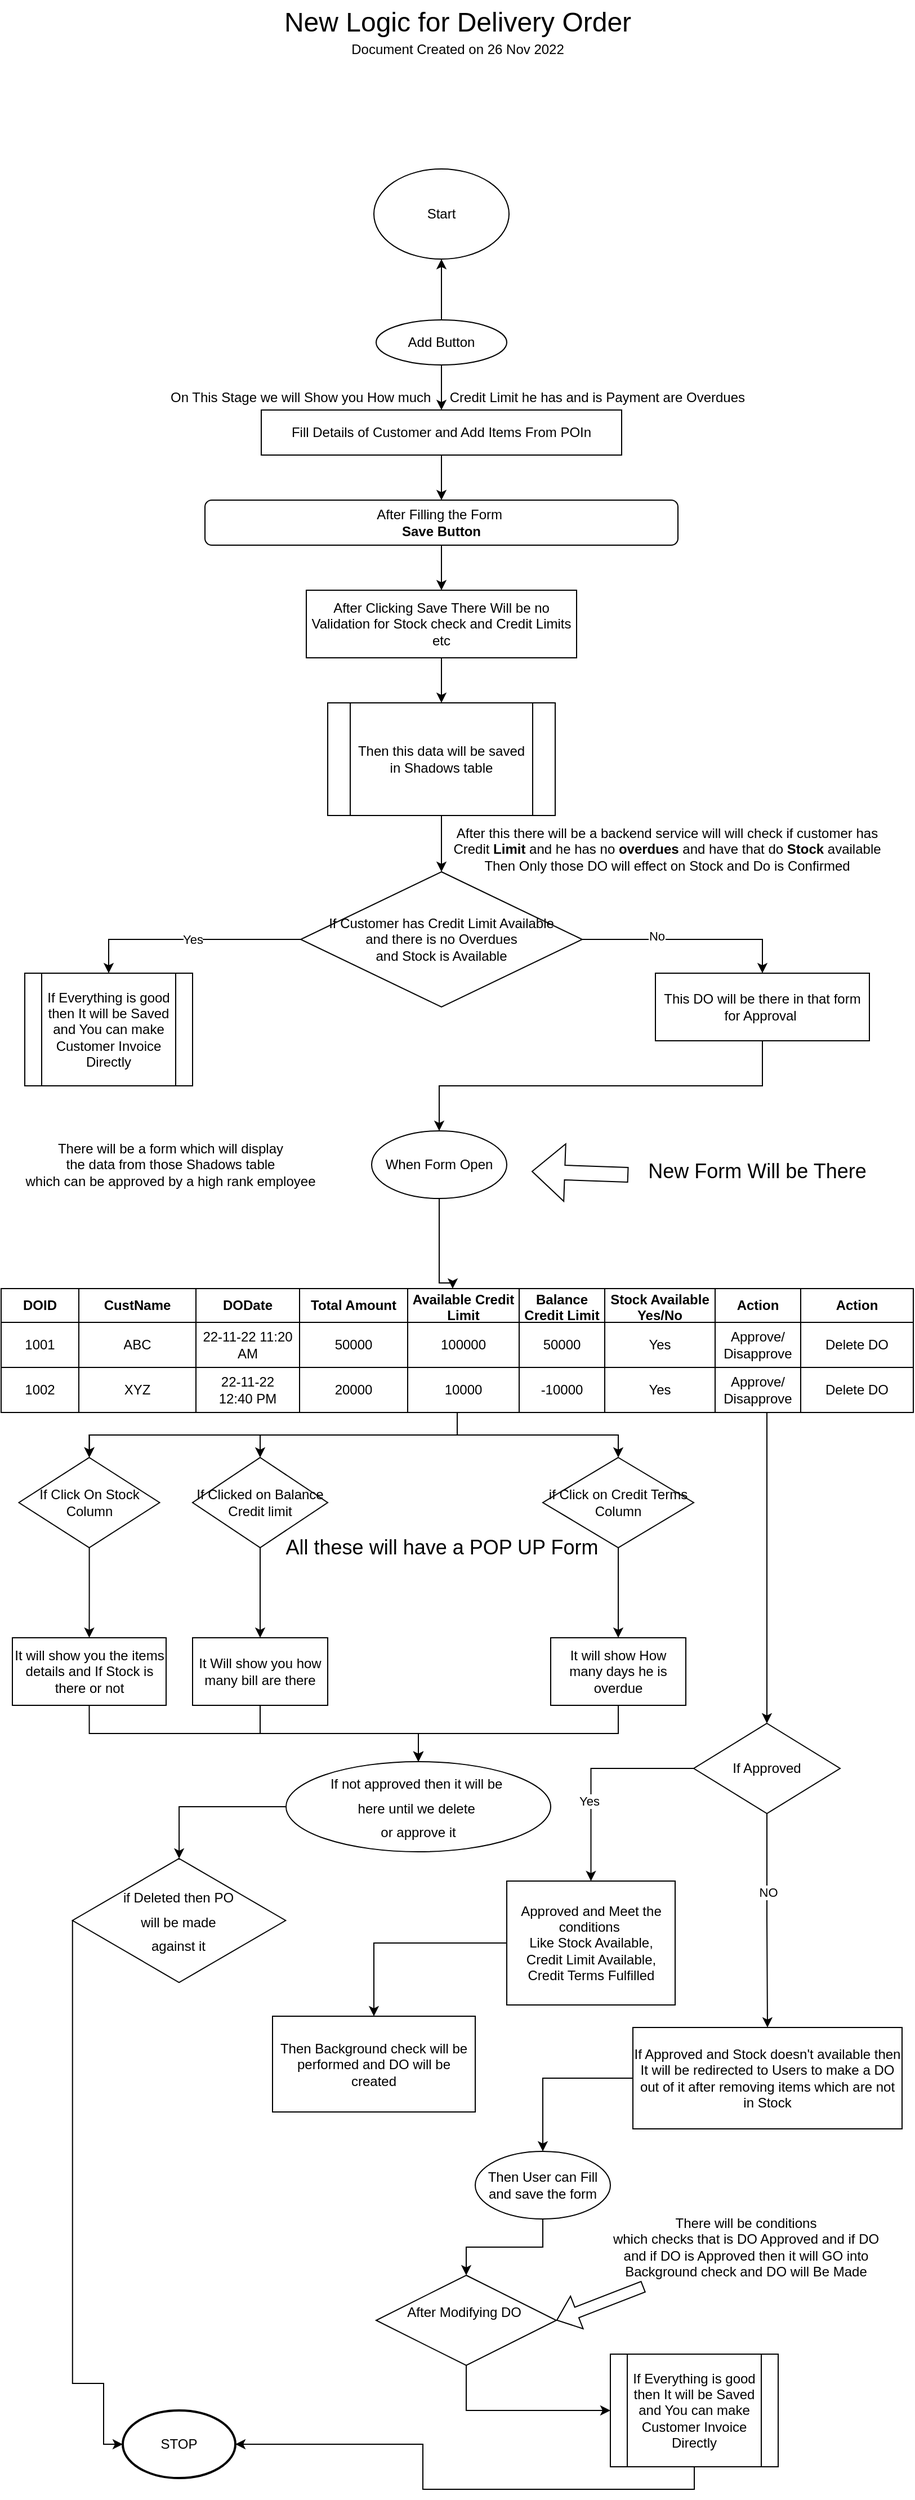 <mxfile version="20.6.0" type="github">
  <diagram id="pmyvJYctkSqaA1s6qdmt" name="Page-1">
    <mxGraphModel dx="1108" dy="403" grid="1" gridSize="10" guides="1" tooltips="1" connect="1" arrows="1" fold="1" page="1" pageScale="1" pageWidth="827" pageHeight="1169" math="0" shadow="0">
      <root>
        <mxCell id="0" />
        <mxCell id="1" parent="0" />
        <mxCell id="fpoYQwEQuOkwDuQ0j5TA-3" value="" style="edgeStyle=orthogonalEdgeStyle;rounded=0;orthogonalLoop=1;jettySize=auto;html=1;" parent="1" source="fpoYQwEQuOkwDuQ0j5TA-1" target="fpoYQwEQuOkwDuQ0j5TA-2" edge="1">
          <mxGeometry relative="1" as="geometry" />
        </mxCell>
        <mxCell id="hO3E_pkQ_Gj8X8JqqKmg-11" style="edgeStyle=orthogonalEdgeStyle;rounded=0;orthogonalLoop=1;jettySize=auto;html=1;exitX=0.5;exitY=0;exitDx=0;exitDy=0;" parent="1" source="fpoYQwEQuOkwDuQ0j5TA-1" target="hO3E_pkQ_Gj8X8JqqKmg-12" edge="1">
          <mxGeometry relative="1" as="geometry">
            <mxPoint x="400" y="250" as="targetPoint" />
          </mxGeometry>
        </mxCell>
        <mxCell id="fpoYQwEQuOkwDuQ0j5TA-1" value="Add Button" style="ellipse;whiteSpace=wrap;html=1;" parent="1" vertex="1">
          <mxGeometry x="342" y="344" width="116" height="40" as="geometry" />
        </mxCell>
        <mxCell id="fpoYQwEQuOkwDuQ0j5TA-7" value="" style="edgeStyle=orthogonalEdgeStyle;rounded=0;orthogonalLoop=1;jettySize=auto;html=1;" parent="1" source="fpoYQwEQuOkwDuQ0j5TA-2" target="fpoYQwEQuOkwDuQ0j5TA-6" edge="1">
          <mxGeometry relative="1" as="geometry" />
        </mxCell>
        <mxCell id="fpoYQwEQuOkwDuQ0j5TA-2" value="Fill Details of Customer and Add Items From POIn" style="whiteSpace=wrap;html=1;" parent="1" vertex="1">
          <mxGeometry x="240" y="424" width="320" height="40" as="geometry" />
        </mxCell>
        <mxCell id="fpoYQwEQuOkwDuQ0j5TA-4" value="On This Stage we will Show you How much&amp;nbsp; &amp;nbsp; &amp;nbsp;Credit Limit he has and is Payment are Overdues" style="text;html=1;align=center;verticalAlign=middle;resizable=0;points=[];autosize=1;strokeColor=none;fillColor=none;" parent="1" vertex="1">
          <mxGeometry x="149" y="398" width="530" height="30" as="geometry" />
        </mxCell>
        <mxCell id="fpoYQwEQuOkwDuQ0j5TA-11" style="edgeStyle=orthogonalEdgeStyle;rounded=0;orthogonalLoop=1;jettySize=auto;html=1;exitX=0.5;exitY=1;exitDx=0;exitDy=0;" parent="1" source="fpoYQwEQuOkwDuQ0j5TA-6" target="fpoYQwEQuOkwDuQ0j5TA-10" edge="1">
          <mxGeometry relative="1" as="geometry" />
        </mxCell>
        <mxCell id="fpoYQwEQuOkwDuQ0j5TA-6" value="After Filling the Form&amp;nbsp;&lt;br&gt;&lt;b&gt;Save Button&lt;/b&gt;" style="rounded=1;whiteSpace=wrap;html=1;" parent="1" vertex="1">
          <mxGeometry x="190" y="504" width="420" height="40" as="geometry" />
        </mxCell>
        <mxCell id="fpoYQwEQuOkwDuQ0j5TA-13" style="edgeStyle=orthogonalEdgeStyle;rounded=0;orthogonalLoop=1;jettySize=auto;html=1;exitX=0.5;exitY=1;exitDx=0;exitDy=0;entryX=0.5;entryY=0;entryDx=0;entryDy=0;" parent="1" source="fpoYQwEQuOkwDuQ0j5TA-10" target="fpoYQwEQuOkwDuQ0j5TA-12" edge="1">
          <mxGeometry relative="1" as="geometry" />
        </mxCell>
        <mxCell id="fpoYQwEQuOkwDuQ0j5TA-10" value="After Clicking Save There Will be no Validation for Stock check and Credit Limits etc" style="rounded=0;whiteSpace=wrap;html=1;" parent="1" vertex="1">
          <mxGeometry x="280" y="584" width="240" height="60" as="geometry" />
        </mxCell>
        <mxCell id="fpoYQwEQuOkwDuQ0j5TA-15" value="" style="edgeStyle=orthogonalEdgeStyle;rounded=0;orthogonalLoop=1;jettySize=auto;html=1;" parent="1" source="fpoYQwEQuOkwDuQ0j5TA-12" target="fpoYQwEQuOkwDuQ0j5TA-14" edge="1">
          <mxGeometry relative="1" as="geometry" />
        </mxCell>
        <mxCell id="fpoYQwEQuOkwDuQ0j5TA-12" value="Then this data will be saved in Shadows table" style="shape=process;whiteSpace=wrap;html=1;backgroundOutline=1;" parent="1" vertex="1">
          <mxGeometry x="299" y="684" width="202" height="100" as="geometry" />
        </mxCell>
        <mxCell id="fpoYQwEQuOkwDuQ0j5TA-19" value="" style="edgeStyle=orthogonalEdgeStyle;rounded=0;orthogonalLoop=1;jettySize=auto;html=1;entryX=0.5;entryY=0;entryDx=0;entryDy=0;" parent="1" source="fpoYQwEQuOkwDuQ0j5TA-14" target="fpoYQwEQuOkwDuQ0j5TA-18" edge="1">
          <mxGeometry relative="1" as="geometry" />
        </mxCell>
        <mxCell id="fpoYQwEQuOkwDuQ0j5TA-20" value="No" style="edgeLabel;html=1;align=center;verticalAlign=middle;resizable=0;points=[];" parent="fpoYQwEQuOkwDuQ0j5TA-19" vertex="1" connectable="0">
          <mxGeometry x="-0.305" y="3" relative="1" as="geometry">
            <mxPoint as="offset" />
          </mxGeometry>
        </mxCell>
        <mxCell id="fpoYQwEQuOkwDuQ0j5TA-22" value="" style="edgeStyle=orthogonalEdgeStyle;rounded=0;orthogonalLoop=1;jettySize=auto;html=1;entryX=0.5;entryY=0;entryDx=0;entryDy=0;" parent="1" source="fpoYQwEQuOkwDuQ0j5TA-14" target="hO3E_pkQ_Gj8X8JqqKmg-2" edge="1">
          <mxGeometry relative="1" as="geometry">
            <mxPoint x="125" y="924" as="targetPoint" />
          </mxGeometry>
        </mxCell>
        <mxCell id="fpoYQwEQuOkwDuQ0j5TA-23" value="Yes" style="edgeLabel;html=1;align=center;verticalAlign=middle;resizable=0;points=[];" parent="fpoYQwEQuOkwDuQ0j5TA-22" vertex="1" connectable="0">
          <mxGeometry x="-0.044" relative="1" as="geometry">
            <mxPoint as="offset" />
          </mxGeometry>
        </mxCell>
        <mxCell id="fpoYQwEQuOkwDuQ0j5TA-14" value="If Customer has Credit Limit Available&lt;br&gt;and there is no Overdues&lt;br&gt;and Stock is Available" style="rhombus;whiteSpace=wrap;html=1;" parent="1" vertex="1">
          <mxGeometry x="275" y="834" width="250" height="120" as="geometry" />
        </mxCell>
        <mxCell id="fpoYQwEQuOkwDuQ0j5TA-16" value="After this there will be a backend service will will check if customer has &lt;br&gt;Credit &lt;b&gt;Limit &lt;/b&gt;and he has no &lt;b&gt;overdues &lt;/b&gt;and have that do &lt;b&gt;Stock &lt;/b&gt;available&lt;br&gt;Then Only those DO will effect on Stock and Do is Confirmed" style="text;html=1;align=center;verticalAlign=middle;resizable=0;points=[];autosize=1;strokeColor=none;fillColor=none;" parent="1" vertex="1">
          <mxGeometry x="400" y="784" width="400" height="60" as="geometry" />
        </mxCell>
        <mxCell id="fpoYQwEQuOkwDuQ0j5TA-25" value="" style="edgeStyle=orthogonalEdgeStyle;rounded=0;orthogonalLoop=1;jettySize=auto;html=1;exitX=0.5;exitY=1;exitDx=0;exitDy=0;" parent="1" source="fpoYQwEQuOkwDuQ0j5TA-18" target="fpoYQwEQuOkwDuQ0j5TA-24" edge="1">
          <mxGeometry relative="1" as="geometry">
            <Array as="points">
              <mxPoint x="685" y="1024" />
              <mxPoint x="398" y="1024" />
            </Array>
          </mxGeometry>
        </mxCell>
        <mxCell id="fpoYQwEQuOkwDuQ0j5TA-18" value="This DO will be there in that form&lt;br&gt;for Approval&amp;nbsp;" style="whiteSpace=wrap;html=1;" parent="1" vertex="1">
          <mxGeometry x="590" y="924" width="190" height="60" as="geometry" />
        </mxCell>
        <mxCell id="fpoYQwEQuOkwDuQ0j5TA-62" style="edgeStyle=orthogonalEdgeStyle;rounded=0;orthogonalLoop=1;jettySize=auto;html=1;exitX=0.5;exitY=1;exitDx=0;exitDy=0;entryX=0.495;entryY=0;entryDx=0;entryDy=0;entryPerimeter=0;" parent="1" source="fpoYQwEQuOkwDuQ0j5TA-24" target="fpoYQwEQuOkwDuQ0j5TA-28" edge="1">
          <mxGeometry relative="1" as="geometry">
            <Array as="points">
              <mxPoint x="398" y="1199" />
              <mxPoint x="410" y="1199" />
            </Array>
          </mxGeometry>
        </mxCell>
        <mxCell id="fpoYQwEQuOkwDuQ0j5TA-24" value="When Form Open" style="ellipse;whiteSpace=wrap;html=1;" parent="1" vertex="1">
          <mxGeometry x="338" y="1064" width="120" height="60" as="geometry" />
        </mxCell>
        <mxCell id="fpoYQwEQuOkwDuQ0j5TA-26" value="There will be a form which will display&lt;br&gt;the data from those Shadows table&lt;br&gt;which can be approved by a high rank employee" style="text;html=1;align=center;verticalAlign=middle;resizable=0;points=[];autosize=1;strokeColor=none;fillColor=none;" parent="1" vertex="1">
          <mxGeometry x="19" y="1064" width="280" height="60" as="geometry" />
        </mxCell>
        <mxCell id="fpoYQwEQuOkwDuQ0j5TA-68" value="" style="edgeStyle=orthogonalEdgeStyle;rounded=0;orthogonalLoop=1;jettySize=auto;html=1;fontSize=14;" parent="1" source="fpoYQwEQuOkwDuQ0j5TA-27" target="fpoYQwEQuOkwDuQ0j5TA-67" edge="1">
          <mxGeometry relative="1" as="geometry" />
        </mxCell>
        <mxCell id="fpoYQwEQuOkwDuQ0j5TA-71" value="" style="edgeStyle=orthogonalEdgeStyle;rounded=0;orthogonalLoop=1;jettySize=auto;html=1;fontSize=14;" parent="1" source="fpoYQwEQuOkwDuQ0j5TA-27" target="fpoYQwEQuOkwDuQ0j5TA-67" edge="1">
          <mxGeometry relative="1" as="geometry" />
        </mxCell>
        <mxCell id="fpoYQwEQuOkwDuQ0j5TA-73" value="" style="edgeStyle=orthogonalEdgeStyle;rounded=0;orthogonalLoop=1;jettySize=auto;html=1;fontSize=14;" parent="1" source="fpoYQwEQuOkwDuQ0j5TA-27" target="fpoYQwEQuOkwDuQ0j5TA-72" edge="1">
          <mxGeometry relative="1" as="geometry" />
        </mxCell>
        <mxCell id="fpoYQwEQuOkwDuQ0j5TA-77" value="" style="edgeStyle=orthogonalEdgeStyle;rounded=0;orthogonalLoop=1;jettySize=auto;html=1;fontSize=14;" parent="1" source="fpoYQwEQuOkwDuQ0j5TA-27" target="fpoYQwEQuOkwDuQ0j5TA-76" edge="1">
          <mxGeometry relative="1" as="geometry" />
        </mxCell>
        <mxCell id="fpoYQwEQuOkwDuQ0j5TA-27" value="" style="shape=table;startSize=0;container=1;collapsible=0;childLayout=tableLayout;" parent="1" vertex="1">
          <mxGeometry x="9" y="1204" width="810" height="110" as="geometry" />
        </mxCell>
        <mxCell id="fpoYQwEQuOkwDuQ0j5TA-28" value="" style="shape=tableRow;horizontal=0;startSize=0;swimlaneHead=0;swimlaneBody=0;top=0;left=0;bottom=0;right=0;collapsible=0;dropTarget=0;fillColor=none;points=[[0,0.5],[1,0.5]];portConstraint=eastwest;" parent="fpoYQwEQuOkwDuQ0j5TA-27" vertex="1">
          <mxGeometry width="810" height="30" as="geometry" />
        </mxCell>
        <mxCell id="fpoYQwEQuOkwDuQ0j5TA-29" value="DOID" style="shape=partialRectangle;html=1;whiteSpace=wrap;connectable=0;overflow=hidden;fillColor=none;top=0;left=0;bottom=0;right=0;pointerEvents=1;fontStyle=1;fontSize=12;horizontal=1;labelBackgroundColor=none;fontColor=#000000;" parent="fpoYQwEQuOkwDuQ0j5TA-28" vertex="1">
          <mxGeometry width="69" height="30" as="geometry">
            <mxRectangle width="69" height="30" as="alternateBounds" />
          </mxGeometry>
        </mxCell>
        <mxCell id="fpoYQwEQuOkwDuQ0j5TA-30" value="CustName" style="shape=partialRectangle;html=1;whiteSpace=wrap;connectable=0;overflow=hidden;fillColor=none;top=0;left=0;bottom=0;right=0;pointerEvents=1;fontStyle=1;fontSize=12;horizontal=1;labelBackgroundColor=none;fontColor=#000000;" parent="fpoYQwEQuOkwDuQ0j5TA-28" vertex="1">
          <mxGeometry x="69" width="104" height="30" as="geometry">
            <mxRectangle width="104" height="30" as="alternateBounds" />
          </mxGeometry>
        </mxCell>
        <mxCell id="fpoYQwEQuOkwDuQ0j5TA-31" value="DODate" style="shape=partialRectangle;html=1;whiteSpace=wrap;connectable=0;overflow=hidden;fillColor=none;top=0;left=0;bottom=0;right=0;pointerEvents=1;fontStyle=1;fontSize=12;horizontal=1;labelBackgroundColor=none;fontColor=#000000;" parent="fpoYQwEQuOkwDuQ0j5TA-28" vertex="1">
          <mxGeometry x="173" width="92" height="30" as="geometry">
            <mxRectangle width="92" height="30" as="alternateBounds" />
          </mxGeometry>
        </mxCell>
        <mxCell id="fpoYQwEQuOkwDuQ0j5TA-32" value="Total Amount" style="shape=partialRectangle;html=1;whiteSpace=wrap;connectable=0;overflow=hidden;fillColor=none;top=0;left=0;bottom=0;right=0;pointerEvents=1;fontStyle=1;fontSize=12;horizontal=1;labelBackgroundColor=none;fontColor=#000000;" parent="fpoYQwEQuOkwDuQ0j5TA-28" vertex="1">
          <mxGeometry x="265" width="96" height="30" as="geometry">
            <mxRectangle width="96" height="30" as="alternateBounds" />
          </mxGeometry>
        </mxCell>
        <mxCell id="fpoYQwEQuOkwDuQ0j5TA-33" value="Available Credit Limit" style="shape=partialRectangle;html=1;whiteSpace=wrap;connectable=0;overflow=hidden;fillColor=none;top=0;left=0;bottom=0;right=0;pointerEvents=1;fontStyle=1;fontSize=12;horizontal=1;labelBackgroundColor=none;fontColor=#000000;" parent="fpoYQwEQuOkwDuQ0j5TA-28" vertex="1">
          <mxGeometry x="361" width="99" height="30" as="geometry">
            <mxRectangle width="99" height="30" as="alternateBounds" />
          </mxGeometry>
        </mxCell>
        <mxCell id="fpoYQwEQuOkwDuQ0j5TA-34" value="Balance Credit Limit" style="shape=partialRectangle;html=1;whiteSpace=wrap;connectable=0;overflow=hidden;fillColor=none;top=0;left=0;bottom=0;right=0;pointerEvents=1;fontStyle=1;fontSize=12;horizontal=1;labelBackgroundColor=none;fontColor=#000000;" parent="fpoYQwEQuOkwDuQ0j5TA-28" vertex="1">
          <mxGeometry x="460" width="76" height="30" as="geometry">
            <mxRectangle width="76" height="30" as="alternateBounds" />
          </mxGeometry>
        </mxCell>
        <mxCell id="fpoYQwEQuOkwDuQ0j5TA-35" value="Stock Available&lt;br&gt;Yes/No" style="shape=partialRectangle;html=1;whiteSpace=wrap;connectable=0;overflow=hidden;fillColor=none;top=0;left=0;bottom=0;right=0;pointerEvents=1;fontStyle=1;fontSize=12;horizontal=1;labelBackgroundColor=none;fontColor=#000000;" parent="fpoYQwEQuOkwDuQ0j5TA-28" vertex="1">
          <mxGeometry x="536" width="98" height="30" as="geometry">
            <mxRectangle width="98" height="30" as="alternateBounds" />
          </mxGeometry>
        </mxCell>
        <mxCell id="fpoYQwEQuOkwDuQ0j5TA-36" value="Action" style="shape=partialRectangle;html=1;whiteSpace=wrap;connectable=0;overflow=hidden;fillColor=none;top=0;left=0;bottom=0;right=0;pointerEvents=1;fontStyle=1;fontSize=12;horizontal=1;labelBackgroundColor=none;fontColor=#000000;" parent="fpoYQwEQuOkwDuQ0j5TA-28" vertex="1">
          <mxGeometry x="634" width="76" height="30" as="geometry">
            <mxRectangle width="76" height="30" as="alternateBounds" />
          </mxGeometry>
        </mxCell>
        <mxCell id="fpoYQwEQuOkwDuQ0j5TA-59" value="Action" style="shape=partialRectangle;html=1;whiteSpace=wrap;connectable=0;overflow=hidden;fillColor=none;top=0;left=0;bottom=0;right=0;pointerEvents=1;fontStyle=1;fontSize=12;horizontal=1;labelBackgroundColor=none;fontColor=#000000;" parent="fpoYQwEQuOkwDuQ0j5TA-28" vertex="1">
          <mxGeometry x="710" width="100" height="30" as="geometry">
            <mxRectangle width="100" height="30" as="alternateBounds" />
          </mxGeometry>
        </mxCell>
        <mxCell id="fpoYQwEQuOkwDuQ0j5TA-37" value="" style="shape=tableRow;horizontal=0;startSize=0;swimlaneHead=0;swimlaneBody=0;top=0;left=0;bottom=0;right=0;collapsible=0;dropTarget=0;fillColor=none;points=[[0,0.5],[1,0.5]];portConstraint=eastwest;" parent="fpoYQwEQuOkwDuQ0j5TA-27" vertex="1">
          <mxGeometry y="30" width="810" height="40" as="geometry" />
        </mxCell>
        <mxCell id="fpoYQwEQuOkwDuQ0j5TA-38" value="1001" style="shape=partialRectangle;html=1;whiteSpace=wrap;connectable=0;overflow=hidden;fillColor=none;top=0;left=0;bottom=0;right=0;pointerEvents=1;" parent="fpoYQwEQuOkwDuQ0j5TA-37" vertex="1">
          <mxGeometry width="69" height="40" as="geometry">
            <mxRectangle width="69" height="40" as="alternateBounds" />
          </mxGeometry>
        </mxCell>
        <mxCell id="fpoYQwEQuOkwDuQ0j5TA-39" value="ABC" style="shape=partialRectangle;html=1;whiteSpace=wrap;connectable=0;overflow=hidden;fillColor=none;top=0;left=0;bottom=0;right=0;pointerEvents=1;" parent="fpoYQwEQuOkwDuQ0j5TA-37" vertex="1">
          <mxGeometry x="69" width="104" height="40" as="geometry">
            <mxRectangle width="104" height="40" as="alternateBounds" />
          </mxGeometry>
        </mxCell>
        <mxCell id="fpoYQwEQuOkwDuQ0j5TA-40" value="22-11-22 11:20 AM" style="shape=partialRectangle;html=1;whiteSpace=wrap;connectable=0;overflow=hidden;fillColor=none;top=0;left=0;bottom=0;right=0;pointerEvents=1;" parent="fpoYQwEQuOkwDuQ0j5TA-37" vertex="1">
          <mxGeometry x="173" width="92" height="40" as="geometry">
            <mxRectangle width="92" height="40" as="alternateBounds" />
          </mxGeometry>
        </mxCell>
        <mxCell id="fpoYQwEQuOkwDuQ0j5TA-41" value="50000" style="shape=partialRectangle;html=1;whiteSpace=wrap;connectable=0;overflow=hidden;fillColor=none;top=0;left=0;bottom=0;right=0;pointerEvents=1;" parent="fpoYQwEQuOkwDuQ0j5TA-37" vertex="1">
          <mxGeometry x="265" width="96" height="40" as="geometry">
            <mxRectangle width="96" height="40" as="alternateBounds" />
          </mxGeometry>
        </mxCell>
        <mxCell id="fpoYQwEQuOkwDuQ0j5TA-42" value="100000" style="shape=partialRectangle;html=1;whiteSpace=wrap;connectable=0;overflow=hidden;fillColor=none;top=0;left=0;bottom=0;right=0;pointerEvents=1;" parent="fpoYQwEQuOkwDuQ0j5TA-37" vertex="1">
          <mxGeometry x="361" width="99" height="40" as="geometry">
            <mxRectangle width="99" height="40" as="alternateBounds" />
          </mxGeometry>
        </mxCell>
        <mxCell id="fpoYQwEQuOkwDuQ0j5TA-43" value="50000" style="shape=partialRectangle;html=1;whiteSpace=wrap;connectable=0;overflow=hidden;fillColor=none;top=0;left=0;bottom=0;right=0;pointerEvents=1;" parent="fpoYQwEQuOkwDuQ0j5TA-37" vertex="1">
          <mxGeometry x="460" width="76" height="40" as="geometry">
            <mxRectangle width="76" height="40" as="alternateBounds" />
          </mxGeometry>
        </mxCell>
        <mxCell id="fpoYQwEQuOkwDuQ0j5TA-44" value="Yes" style="shape=partialRectangle;html=1;whiteSpace=wrap;connectable=0;overflow=hidden;fillColor=none;top=0;left=0;bottom=0;right=0;pointerEvents=1;" parent="fpoYQwEQuOkwDuQ0j5TA-37" vertex="1">
          <mxGeometry x="536" width="98" height="40" as="geometry">
            <mxRectangle width="98" height="40" as="alternateBounds" />
          </mxGeometry>
        </mxCell>
        <mxCell id="fpoYQwEQuOkwDuQ0j5TA-45" value="Approve/&lt;br&gt;Disapprove" style="shape=partialRectangle;html=1;whiteSpace=wrap;connectable=0;overflow=hidden;fillColor=none;top=0;left=0;bottom=0;right=0;pointerEvents=1;" parent="fpoYQwEQuOkwDuQ0j5TA-37" vertex="1">
          <mxGeometry x="634" width="76" height="40" as="geometry">
            <mxRectangle width="76" height="40" as="alternateBounds" />
          </mxGeometry>
        </mxCell>
        <mxCell id="fpoYQwEQuOkwDuQ0j5TA-60" value="Delete DO" style="shape=partialRectangle;html=1;whiteSpace=wrap;connectable=0;overflow=hidden;fillColor=none;top=0;left=0;bottom=0;right=0;pointerEvents=1;" parent="fpoYQwEQuOkwDuQ0j5TA-37" vertex="1">
          <mxGeometry x="710" width="100" height="40" as="geometry">
            <mxRectangle width="100" height="40" as="alternateBounds" />
          </mxGeometry>
        </mxCell>
        <mxCell id="fpoYQwEQuOkwDuQ0j5TA-46" value="" style="shape=tableRow;horizontal=0;startSize=0;swimlaneHead=0;swimlaneBody=0;top=0;left=0;bottom=0;right=0;collapsible=0;dropTarget=0;fillColor=none;points=[[0,0.5],[1,0.5]];portConstraint=eastwest;" parent="fpoYQwEQuOkwDuQ0j5TA-27" vertex="1">
          <mxGeometry y="70" width="810" height="40" as="geometry" />
        </mxCell>
        <mxCell id="fpoYQwEQuOkwDuQ0j5TA-47" value="1002" style="shape=partialRectangle;html=1;whiteSpace=wrap;connectable=0;overflow=hidden;fillColor=none;top=0;left=0;bottom=0;right=0;pointerEvents=1;" parent="fpoYQwEQuOkwDuQ0j5TA-46" vertex="1">
          <mxGeometry width="69" height="40" as="geometry">
            <mxRectangle width="69" height="40" as="alternateBounds" />
          </mxGeometry>
        </mxCell>
        <mxCell id="fpoYQwEQuOkwDuQ0j5TA-48" value="XYZ" style="shape=partialRectangle;html=1;whiteSpace=wrap;connectable=0;overflow=hidden;fillColor=none;top=0;left=0;bottom=0;right=0;pointerEvents=1;" parent="fpoYQwEQuOkwDuQ0j5TA-46" vertex="1">
          <mxGeometry x="69" width="104" height="40" as="geometry">
            <mxRectangle width="104" height="40" as="alternateBounds" />
          </mxGeometry>
        </mxCell>
        <mxCell id="fpoYQwEQuOkwDuQ0j5TA-49" value="22-11-22&lt;br&gt;12:40 PM" style="shape=partialRectangle;html=1;whiteSpace=wrap;connectable=0;overflow=hidden;fillColor=none;top=0;left=0;bottom=0;right=0;pointerEvents=1;" parent="fpoYQwEQuOkwDuQ0j5TA-46" vertex="1">
          <mxGeometry x="173" width="92" height="40" as="geometry">
            <mxRectangle width="92" height="40" as="alternateBounds" />
          </mxGeometry>
        </mxCell>
        <mxCell id="fpoYQwEQuOkwDuQ0j5TA-50" value="20000" style="shape=partialRectangle;html=1;whiteSpace=wrap;connectable=0;overflow=hidden;fillColor=none;top=0;left=0;bottom=0;right=0;pointerEvents=1;" parent="fpoYQwEQuOkwDuQ0j5TA-46" vertex="1">
          <mxGeometry x="265" width="96" height="40" as="geometry">
            <mxRectangle width="96" height="40" as="alternateBounds" />
          </mxGeometry>
        </mxCell>
        <mxCell id="fpoYQwEQuOkwDuQ0j5TA-51" value="10000" style="shape=partialRectangle;html=1;whiteSpace=wrap;connectable=0;overflow=hidden;fillColor=none;top=0;left=0;bottom=0;right=0;pointerEvents=1;" parent="fpoYQwEQuOkwDuQ0j5TA-46" vertex="1">
          <mxGeometry x="361" width="99" height="40" as="geometry">
            <mxRectangle width="99" height="40" as="alternateBounds" />
          </mxGeometry>
        </mxCell>
        <mxCell id="fpoYQwEQuOkwDuQ0j5TA-52" value="-10000" style="shape=partialRectangle;html=1;whiteSpace=wrap;connectable=0;overflow=hidden;fillColor=none;top=0;left=0;bottom=0;right=0;pointerEvents=1;" parent="fpoYQwEQuOkwDuQ0j5TA-46" vertex="1">
          <mxGeometry x="460" width="76" height="40" as="geometry">
            <mxRectangle width="76" height="40" as="alternateBounds" />
          </mxGeometry>
        </mxCell>
        <mxCell id="fpoYQwEQuOkwDuQ0j5TA-53" value="Yes" style="shape=partialRectangle;html=1;whiteSpace=wrap;connectable=0;overflow=hidden;fillColor=none;top=0;left=0;bottom=0;right=0;pointerEvents=1;" parent="fpoYQwEQuOkwDuQ0j5TA-46" vertex="1">
          <mxGeometry x="536" width="98" height="40" as="geometry">
            <mxRectangle width="98" height="40" as="alternateBounds" />
          </mxGeometry>
        </mxCell>
        <mxCell id="fpoYQwEQuOkwDuQ0j5TA-54" value="Approve/&lt;br&gt;Disapprove" style="shape=partialRectangle;html=1;whiteSpace=wrap;connectable=0;overflow=hidden;fillColor=none;top=0;left=0;bottom=0;right=0;pointerEvents=1;" parent="fpoYQwEQuOkwDuQ0j5TA-46" vertex="1">
          <mxGeometry x="634" width="76" height="40" as="geometry">
            <mxRectangle width="76" height="40" as="alternateBounds" />
          </mxGeometry>
        </mxCell>
        <mxCell id="fpoYQwEQuOkwDuQ0j5TA-61" value="Delete DO" style="shape=partialRectangle;html=1;whiteSpace=wrap;connectable=0;overflow=hidden;fillColor=none;top=0;left=0;bottom=0;right=0;pointerEvents=1;" parent="fpoYQwEQuOkwDuQ0j5TA-46" vertex="1">
          <mxGeometry x="710" width="100" height="40" as="geometry">
            <mxRectangle width="100" height="40" as="alternateBounds" />
          </mxGeometry>
        </mxCell>
        <mxCell id="XFlvYcVDsQkHUCNvlML1-3" value="" style="edgeStyle=orthogonalEdgeStyle;rounded=0;orthogonalLoop=1;jettySize=auto;html=1;" edge="1" parent="1" source="fpoYQwEQuOkwDuQ0j5TA-63" target="XFlvYcVDsQkHUCNvlML1-2">
          <mxGeometry relative="1" as="geometry" />
        </mxCell>
        <mxCell id="XFlvYcVDsQkHUCNvlML1-6" value="Yes" style="edgeLabel;html=1;align=center;verticalAlign=middle;resizable=0;points=[];" vertex="1" connectable="0" parent="XFlvYcVDsQkHUCNvlML1-3">
          <mxGeometry x="0.254" y="-2" relative="1" as="geometry">
            <mxPoint as="offset" />
          </mxGeometry>
        </mxCell>
        <mxCell id="XFlvYcVDsQkHUCNvlML1-8" value="" style="edgeStyle=orthogonalEdgeStyle;rounded=0;orthogonalLoop=1;jettySize=auto;html=1;" edge="1" parent="1" source="fpoYQwEQuOkwDuQ0j5TA-63" target="XFlvYcVDsQkHUCNvlML1-7">
          <mxGeometry relative="1" as="geometry" />
        </mxCell>
        <mxCell id="XFlvYcVDsQkHUCNvlML1-9" value="NO" style="edgeLabel;html=1;align=center;verticalAlign=middle;resizable=0;points=[];" vertex="1" connectable="0" parent="XFlvYcVDsQkHUCNvlML1-8">
          <mxGeometry x="-0.267" y="1" relative="1" as="geometry">
            <mxPoint as="offset" />
          </mxGeometry>
        </mxCell>
        <mxCell id="fpoYQwEQuOkwDuQ0j5TA-63" value="If Approved" style="rhombus;whiteSpace=wrap;html=1;startSize=0;" parent="1" vertex="1">
          <mxGeometry x="624" y="1590" width="130" height="80" as="geometry" />
        </mxCell>
        <mxCell id="fpoYQwEQuOkwDuQ0j5TA-70" value="" style="edgeStyle=orthogonalEdgeStyle;rounded=0;orthogonalLoop=1;jettySize=auto;html=1;fontSize=14;" parent="1" source="fpoYQwEQuOkwDuQ0j5TA-67" target="fpoYQwEQuOkwDuQ0j5TA-69" edge="1">
          <mxGeometry relative="1" as="geometry" />
        </mxCell>
        <mxCell id="fpoYQwEQuOkwDuQ0j5TA-67" value="If Click On Stock Column" style="rhombus;whiteSpace=wrap;html=1;startSize=0;" parent="1" vertex="1">
          <mxGeometry x="24.75" y="1354" width="125" height="80" as="geometry" />
        </mxCell>
        <mxCell id="fpoYQwEQuOkwDuQ0j5TA-84" style="edgeStyle=orthogonalEdgeStyle;rounded=0;orthogonalLoop=1;jettySize=auto;html=1;exitX=0.5;exitY=1;exitDx=0;exitDy=0;fontSize=18;entryX=0.5;entryY=0;entryDx=0;entryDy=0;" parent="1" source="fpoYQwEQuOkwDuQ0j5TA-69" target="fpoYQwEQuOkwDuQ0j5TA-85" edge="1">
          <mxGeometry relative="1" as="geometry">
            <mxPoint x="390" y="1624" as="targetPoint" />
          </mxGeometry>
        </mxCell>
        <mxCell id="fpoYQwEQuOkwDuQ0j5TA-69" value="It will show you the items details and If Stock is there or not" style="whiteSpace=wrap;html=1;startSize=0;" parent="1" vertex="1">
          <mxGeometry x="19" y="1514" width="136.5" height="60" as="geometry" />
        </mxCell>
        <mxCell id="fpoYQwEQuOkwDuQ0j5TA-75" value="" style="edgeStyle=orthogonalEdgeStyle;rounded=0;orthogonalLoop=1;jettySize=auto;html=1;fontSize=14;" parent="1" source="fpoYQwEQuOkwDuQ0j5TA-72" target="fpoYQwEQuOkwDuQ0j5TA-74" edge="1">
          <mxGeometry relative="1" as="geometry" />
        </mxCell>
        <mxCell id="fpoYQwEQuOkwDuQ0j5TA-72" value="If Clicked on Balance&lt;br&gt;Credit limit" style="rhombus;whiteSpace=wrap;html=1;startSize=0;" parent="1" vertex="1">
          <mxGeometry x="179" y="1354" width="120" height="80" as="geometry" />
        </mxCell>
        <mxCell id="fpoYQwEQuOkwDuQ0j5TA-81" style="edgeStyle=orthogonalEdgeStyle;rounded=0;orthogonalLoop=1;jettySize=auto;html=1;exitX=0.5;exitY=1;exitDx=0;exitDy=0;fontSize=18;entryX=0.5;entryY=0;entryDx=0;entryDy=0;" parent="1" source="fpoYQwEQuOkwDuQ0j5TA-74" target="fpoYQwEQuOkwDuQ0j5TA-85" edge="1">
          <mxGeometry relative="1" as="geometry">
            <mxPoint x="390" y="1624" as="targetPoint" />
          </mxGeometry>
        </mxCell>
        <mxCell id="fpoYQwEQuOkwDuQ0j5TA-74" value="It Will show you how many bill are there" style="whiteSpace=wrap;html=1;startSize=0;" parent="1" vertex="1">
          <mxGeometry x="179" y="1514" width="120" height="60" as="geometry" />
        </mxCell>
        <mxCell id="fpoYQwEQuOkwDuQ0j5TA-79" value="" style="edgeStyle=orthogonalEdgeStyle;rounded=0;orthogonalLoop=1;jettySize=auto;html=1;fontSize=14;" parent="1" source="fpoYQwEQuOkwDuQ0j5TA-76" target="fpoYQwEQuOkwDuQ0j5TA-78" edge="1">
          <mxGeometry relative="1" as="geometry" />
        </mxCell>
        <mxCell id="fpoYQwEQuOkwDuQ0j5TA-76" value="if Click on Credit Terms&lt;br&gt;Column" style="rhombus;whiteSpace=wrap;html=1;startSize=0;" parent="1" vertex="1">
          <mxGeometry x="490" y="1354" width="134" height="80" as="geometry" />
        </mxCell>
        <mxCell id="fpoYQwEQuOkwDuQ0j5TA-82" style="edgeStyle=orthogonalEdgeStyle;rounded=0;orthogonalLoop=1;jettySize=auto;html=1;exitX=0.5;exitY=1;exitDx=0;exitDy=0;fontSize=18;entryX=0.5;entryY=0;entryDx=0;entryDy=0;" parent="1" source="fpoYQwEQuOkwDuQ0j5TA-78" target="fpoYQwEQuOkwDuQ0j5TA-85" edge="1">
          <mxGeometry relative="1" as="geometry">
            <mxPoint x="390" y="1624" as="targetPoint" />
          </mxGeometry>
        </mxCell>
        <mxCell id="fpoYQwEQuOkwDuQ0j5TA-78" value="It will show How many days he is overdue" style="whiteSpace=wrap;html=1;startSize=0;" parent="1" vertex="1">
          <mxGeometry x="497" y="1514" width="120" height="60" as="geometry" />
        </mxCell>
        <mxCell id="fpoYQwEQuOkwDuQ0j5TA-80" value="&lt;span style=&quot;font-size: 18px;&quot;&gt;All these will have a POP UP Form&lt;/span&gt;" style="text;html=1;align=center;verticalAlign=middle;resizable=0;points=[];autosize=1;strokeColor=none;fillColor=none;fontSize=14;" parent="1" vertex="1">
          <mxGeometry x="250" y="1414" width="300" height="40" as="geometry" />
        </mxCell>
        <mxCell id="fpoYQwEQuOkwDuQ0j5TA-87" value="" style="edgeStyle=orthogonalEdgeStyle;rounded=0;orthogonalLoop=1;jettySize=auto;html=1;fontSize=12;" parent="1" source="fpoYQwEQuOkwDuQ0j5TA-85" target="fpoYQwEQuOkwDuQ0j5TA-86" edge="1">
          <mxGeometry relative="1" as="geometry" />
        </mxCell>
        <mxCell id="fpoYQwEQuOkwDuQ0j5TA-85" value="&lt;font style=&quot;font-size: 12px;&quot;&gt;If not approved then it will be&amp;nbsp;&lt;br&gt;here until we delete&amp;nbsp;&lt;br&gt;or approve it&lt;br&gt;&lt;/font&gt;" style="ellipse;whiteSpace=wrap;html=1;fontSize=18;" parent="1" vertex="1">
          <mxGeometry x="262" y="1624" width="235" height="80" as="geometry" />
        </mxCell>
        <mxCell id="XFlvYcVDsQkHUCNvlML1-20" style="edgeStyle=orthogonalEdgeStyle;rounded=0;orthogonalLoop=1;jettySize=auto;html=1;exitX=0;exitY=0.5;exitDx=0;exitDy=0;entryX=0;entryY=0.5;entryDx=0;entryDy=0;entryPerimeter=0;" edge="1" parent="1" source="fpoYQwEQuOkwDuQ0j5TA-86" target="XFlvYcVDsQkHUCNvlML1-21">
          <mxGeometry relative="1" as="geometry">
            <mxPoint x="40" y="2176" as="targetPoint" />
            <Array as="points">
              <mxPoint x="72" y="2176" />
              <mxPoint x="100" y="2176" />
            </Array>
          </mxGeometry>
        </mxCell>
        <mxCell id="fpoYQwEQuOkwDuQ0j5TA-86" value="&lt;span style=&quot;font-size: 12px;&quot;&gt;if Deleted then PO&lt;br&gt;will be made&lt;br&gt;against it&lt;br&gt;&lt;/span&gt;" style="rhombus;whiteSpace=wrap;html=1;fontSize=18;" parent="1" vertex="1">
          <mxGeometry x="72.38" y="1710" width="189.25" height="110" as="geometry" />
        </mxCell>
        <mxCell id="hO3E_pkQ_Gj8X8JqqKmg-2" value="If Everything is good then It will be Saved and You can make Customer Invoice Directly" style="shape=process;whiteSpace=wrap;html=1;backgroundOutline=1;" parent="1" vertex="1">
          <mxGeometry x="30" y="924" width="149" height="100" as="geometry" />
        </mxCell>
        <mxCell id="hO3E_pkQ_Gj8X8JqqKmg-12" value="Start" style="ellipse;whiteSpace=wrap;html=1;" parent="1" vertex="1">
          <mxGeometry x="340" y="210" width="120" height="80" as="geometry" />
        </mxCell>
        <mxCell id="hO3E_pkQ_Gj8X8JqqKmg-13" value="&lt;font style=&quot;font-size: 24px;&quot;&gt;New Logic for Delivery Order&lt;/font&gt;" style="text;html=1;align=center;verticalAlign=middle;resizable=0;points=[];autosize=1;strokeColor=none;fillColor=none;" parent="1" vertex="1">
          <mxGeometry x="249" y="60" width="330" height="40" as="geometry" />
        </mxCell>
        <mxCell id="hO3E_pkQ_Gj8X8JqqKmg-14" value="&lt;font style=&quot;font-size: 12px;&quot;&gt;Document Created on 26 Nov 2022&lt;/font&gt;" style="text;html=1;align=center;verticalAlign=middle;resizable=0;points=[];autosize=1;strokeColor=none;fillColor=none;fontSize=24;" parent="1" vertex="1">
          <mxGeometry x="309" y="80" width="210" height="40" as="geometry" />
        </mxCell>
        <mxCell id="hO3E_pkQ_Gj8X8JqqKmg-15" value="&lt;font style=&quot;font-size: 18px;&quot;&gt;New Form Will be There&lt;/font&gt;" style="text;html=1;align=center;verticalAlign=middle;resizable=0;points=[];autosize=1;strokeColor=none;fillColor=none;fontSize=12;" parent="1" vertex="1">
          <mxGeometry x="570" y="1080" width="220" height="40" as="geometry" />
        </mxCell>
        <mxCell id="hO3E_pkQ_Gj8X8JqqKmg-16" value="" style="shape=flexArrow;endArrow=classic;html=1;rounded=0;fontSize=18;endWidth=37;endSize=9.33;width=13;exitX=-0.018;exitY=0.575;exitDx=0;exitDy=0;exitPerimeter=0;" parent="1" source="hO3E_pkQ_Gj8X8JqqKmg-15" edge="1">
          <mxGeometry width="50" height="50" relative="1" as="geometry">
            <mxPoint x="390" y="1040" as="sourcePoint" />
            <mxPoint x="480" y="1100" as="targetPoint" />
          </mxGeometry>
        </mxCell>
        <mxCell id="XFlvYcVDsQkHUCNvlML1-1" style="edgeStyle=orthogonalEdgeStyle;rounded=0;orthogonalLoop=1;jettySize=auto;html=1;entryX=0.5;entryY=0;entryDx=0;entryDy=0;" edge="1" parent="1" source="fpoYQwEQuOkwDuQ0j5TA-46" target="fpoYQwEQuOkwDuQ0j5TA-63">
          <mxGeometry relative="1" as="geometry">
            <mxPoint x="730" y="1420" as="targetPoint" />
            <Array as="points">
              <mxPoint x="689" y="1390" />
              <mxPoint x="689" y="1390" />
            </Array>
          </mxGeometry>
        </mxCell>
        <mxCell id="XFlvYcVDsQkHUCNvlML1-5" value="" style="edgeStyle=orthogonalEdgeStyle;rounded=0;orthogonalLoop=1;jettySize=auto;html=1;" edge="1" parent="1" source="XFlvYcVDsQkHUCNvlML1-2" target="XFlvYcVDsQkHUCNvlML1-4">
          <mxGeometry relative="1" as="geometry" />
        </mxCell>
        <mxCell id="XFlvYcVDsQkHUCNvlML1-2" value="Approved and Meet the conditions&amp;nbsp;&lt;br&gt;Like Stock Available,&lt;br&gt;Credit Limit Available,&lt;br&gt;Credit Terms Fulfilled" style="whiteSpace=wrap;html=1;startSize=0;" vertex="1" parent="1">
          <mxGeometry x="458" y="1730" width="149.5" height="110" as="geometry" />
        </mxCell>
        <mxCell id="XFlvYcVDsQkHUCNvlML1-4" value="Then Background check will be performed and DO will be created" style="whiteSpace=wrap;html=1;startSize=0;" vertex="1" parent="1">
          <mxGeometry x="250" y="1850" width="180" height="85" as="geometry" />
        </mxCell>
        <mxCell id="XFlvYcVDsQkHUCNvlML1-11" value="" style="edgeStyle=orthogonalEdgeStyle;rounded=0;orthogonalLoop=1;jettySize=auto;html=1;" edge="1" parent="1" source="XFlvYcVDsQkHUCNvlML1-7" target="XFlvYcVDsQkHUCNvlML1-10">
          <mxGeometry relative="1" as="geometry" />
        </mxCell>
        <mxCell id="XFlvYcVDsQkHUCNvlML1-7" value="If Approved and Stock doesn&#39;t available then It will be redirected to Users to make a DO out of it after removing items which are not in Stock" style="whiteSpace=wrap;html=1;startSize=0;" vertex="1" parent="1">
          <mxGeometry x="570" y="1860" width="239" height="90" as="geometry" />
        </mxCell>
        <mxCell id="XFlvYcVDsQkHUCNvlML1-13" value="" style="edgeStyle=orthogonalEdgeStyle;rounded=0;orthogonalLoop=1;jettySize=auto;html=1;" edge="1" parent="1" source="XFlvYcVDsQkHUCNvlML1-10" target="XFlvYcVDsQkHUCNvlML1-12">
          <mxGeometry relative="1" as="geometry" />
        </mxCell>
        <mxCell id="XFlvYcVDsQkHUCNvlML1-10" value="Then User can Fill and save the form" style="ellipse;whiteSpace=wrap;html=1;startSize=0;" vertex="1" parent="1">
          <mxGeometry x="430" y="1970" width="120" height="60" as="geometry" />
        </mxCell>
        <mxCell id="XFlvYcVDsQkHUCNvlML1-17" style="edgeStyle=orthogonalEdgeStyle;rounded=0;orthogonalLoop=1;jettySize=auto;html=1;exitX=0.5;exitY=1;exitDx=0;exitDy=0;entryX=0;entryY=0.5;entryDx=0;entryDy=0;" edge="1" parent="1" source="XFlvYcVDsQkHUCNvlML1-12" target="XFlvYcVDsQkHUCNvlML1-18">
          <mxGeometry relative="1" as="geometry">
            <mxPoint x="430" y="2550" as="targetPoint" />
          </mxGeometry>
        </mxCell>
        <mxCell id="XFlvYcVDsQkHUCNvlML1-12" value="After Modifying DO&amp;nbsp;&lt;br&gt;&amp;nbsp;&amp;nbsp;" style="rhombus;whiteSpace=wrap;html=1;startSize=0;" vertex="1" parent="1">
          <mxGeometry x="342" y="2080" width="160" height="80" as="geometry" />
        </mxCell>
        <mxCell id="XFlvYcVDsQkHUCNvlML1-14" value="There will be conditions&lt;br&gt;which checks that is DO Approved and if DO&lt;br&gt;and if DO is Approved then it will GO into&lt;br&gt;Background check and DO will Be Made" style="text;html=1;align=center;verticalAlign=middle;resizable=0;points=[];autosize=1;strokeColor=none;fillColor=none;" vertex="1" parent="1">
          <mxGeometry x="540" y="2020" width="260" height="70" as="geometry" />
        </mxCell>
        <mxCell id="XFlvYcVDsQkHUCNvlML1-15" value="" style="shape=flexArrow;endArrow=classic;html=1;rounded=0;entryX=1;entryY=0.5;entryDx=0;entryDy=0;" edge="1" parent="1" source="XFlvYcVDsQkHUCNvlML1-14" target="XFlvYcVDsQkHUCNvlML1-12">
          <mxGeometry width="50" height="50" relative="1" as="geometry">
            <mxPoint x="390" y="2320" as="sourcePoint" />
            <mxPoint x="340" y="2450" as="targetPoint" />
            <Array as="points" />
          </mxGeometry>
        </mxCell>
        <mxCell id="XFlvYcVDsQkHUCNvlML1-22" style="edgeStyle=orthogonalEdgeStyle;rounded=0;orthogonalLoop=1;jettySize=auto;html=1;exitX=0.5;exitY=1;exitDx=0;exitDy=0;entryX=1;entryY=0.5;entryDx=0;entryDy=0;entryPerimeter=0;" edge="1" parent="1" source="XFlvYcVDsQkHUCNvlML1-18" target="XFlvYcVDsQkHUCNvlML1-21">
          <mxGeometry relative="1" as="geometry" />
        </mxCell>
        <mxCell id="XFlvYcVDsQkHUCNvlML1-18" value="If Everything is good then It will be Saved and You can make Customer Invoice Directly" style="shape=process;whiteSpace=wrap;html=1;backgroundOutline=1;" vertex="1" parent="1">
          <mxGeometry x="550" y="2150" width="149" height="100" as="geometry" />
        </mxCell>
        <mxCell id="XFlvYcVDsQkHUCNvlML1-21" value="STOP" style="strokeWidth=2;html=1;shape=mxgraph.flowchart.start_1;whiteSpace=wrap;" vertex="1" parent="1">
          <mxGeometry x="117.01" y="2200" width="100" height="60" as="geometry" />
        </mxCell>
      </root>
    </mxGraphModel>
  </diagram>
</mxfile>
